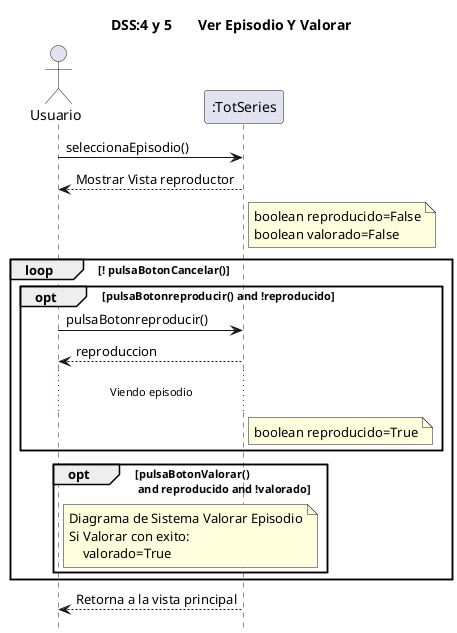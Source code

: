 @startuml
title	DSS:4 y 5	Ver Episodio Y Valorar

hide	footbox
actor	Usuario	as	user
participant ":TotSeries" as TotSeries


user	->	TotSeries:seleccionaEpisodio()
TotSeries --> user: Mostrar Vista reproductor

note right TotSeries
    boolean reproducido=False
    boolean valorado=False
end note
loop ! pulsaBotonCancelar()
    opt pulsaBotonreproducir() and !reproducido
        user -> TotSeries: pulsaBotonreproducir()
        TotSeries --> user :reproduccion
            ... Viendo episodio ...
        note right TotSeries
            boolean reproducido=True
        end note
    end opt
    
    opt pulsaBotonValorar() \n and reproducido and !valorado
        note right user
            Diagrama de Sistema Valorar Episodio
            Si Valorar con exito:
                valorado=True
        end note
'        user -> TotSeries: pulsaBotonValorar()
'        user -> TotSeries: rellenaValorNota()
'            alt Si nota tiene formato correcto
'            TotSeries --> user: Alert("Se realizo la valoracion")
'            note right TotSeries
'                boolean valorado=True
'            end note
'            else
'                TotSeries --> user: Alert("La nota no tiene formato correcto")
'            end opt
    end opt             
end loop
TotSeries --> user: Retorna a la vista principal
@enduml
